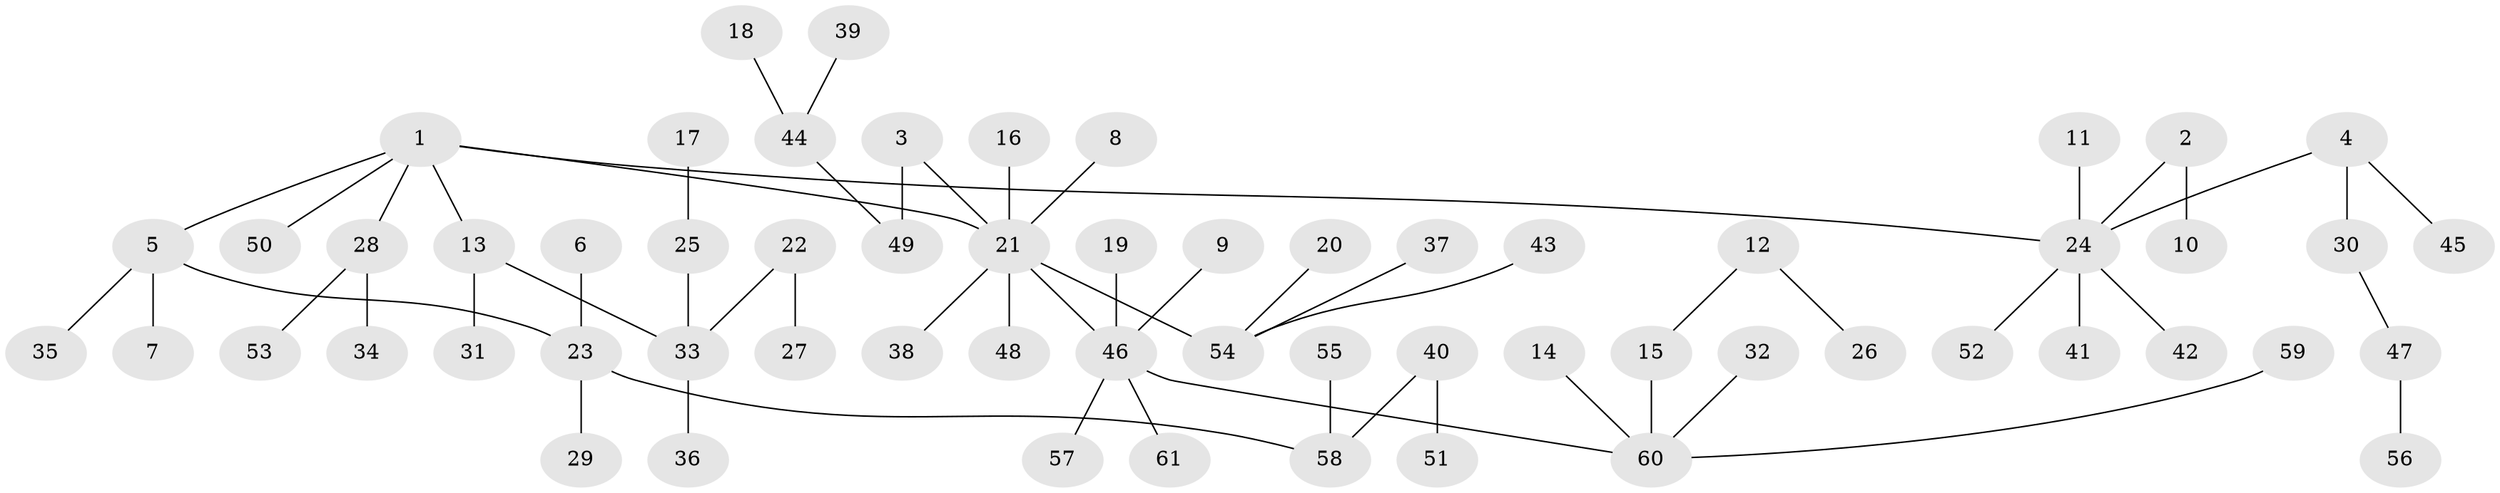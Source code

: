 // original degree distribution, {2: 0.2644628099173554, 6: 0.01652892561983471, 3: 0.1322314049586777, 8: 0.008264462809917356, 4: 0.03305785123966942, 1: 0.5041322314049587, 7: 0.024793388429752067, 5: 0.01652892561983471}
// Generated by graph-tools (version 1.1) at 2025/50/03/09/25 03:50:25]
// undirected, 61 vertices, 60 edges
graph export_dot {
graph [start="1"]
  node [color=gray90,style=filled];
  1;
  2;
  3;
  4;
  5;
  6;
  7;
  8;
  9;
  10;
  11;
  12;
  13;
  14;
  15;
  16;
  17;
  18;
  19;
  20;
  21;
  22;
  23;
  24;
  25;
  26;
  27;
  28;
  29;
  30;
  31;
  32;
  33;
  34;
  35;
  36;
  37;
  38;
  39;
  40;
  41;
  42;
  43;
  44;
  45;
  46;
  47;
  48;
  49;
  50;
  51;
  52;
  53;
  54;
  55;
  56;
  57;
  58;
  59;
  60;
  61;
  1 -- 5 [weight=1.0];
  1 -- 13 [weight=1.0];
  1 -- 21 [weight=1.0];
  1 -- 24 [weight=1.0];
  1 -- 28 [weight=1.0];
  1 -- 50 [weight=1.0];
  2 -- 10 [weight=1.0];
  2 -- 24 [weight=1.0];
  3 -- 21 [weight=1.0];
  3 -- 49 [weight=1.0];
  4 -- 24 [weight=1.0];
  4 -- 30 [weight=1.0];
  4 -- 45 [weight=1.0];
  5 -- 7 [weight=1.0];
  5 -- 23 [weight=1.0];
  5 -- 35 [weight=1.0];
  6 -- 23 [weight=1.0];
  8 -- 21 [weight=1.0];
  9 -- 46 [weight=1.0];
  11 -- 24 [weight=1.0];
  12 -- 15 [weight=1.0];
  12 -- 26 [weight=1.0];
  13 -- 31 [weight=1.0];
  13 -- 33 [weight=1.0];
  14 -- 60 [weight=1.0];
  15 -- 60 [weight=1.0];
  16 -- 21 [weight=1.0];
  17 -- 25 [weight=1.0];
  18 -- 44 [weight=1.0];
  19 -- 46 [weight=1.0];
  20 -- 54 [weight=1.0];
  21 -- 38 [weight=1.0];
  21 -- 46 [weight=1.0];
  21 -- 48 [weight=1.0];
  21 -- 54 [weight=1.0];
  22 -- 27 [weight=1.0];
  22 -- 33 [weight=1.0];
  23 -- 29 [weight=1.0];
  23 -- 58 [weight=1.0];
  24 -- 41 [weight=1.0];
  24 -- 42 [weight=1.0];
  24 -- 52 [weight=1.0];
  25 -- 33 [weight=1.0];
  28 -- 34 [weight=1.0];
  28 -- 53 [weight=1.0];
  30 -- 47 [weight=1.0];
  32 -- 60 [weight=1.0];
  33 -- 36 [weight=1.0];
  37 -- 54 [weight=1.0];
  39 -- 44 [weight=1.0];
  40 -- 51 [weight=1.0];
  40 -- 58 [weight=1.0];
  43 -- 54 [weight=1.0];
  44 -- 49 [weight=1.0];
  46 -- 57 [weight=1.0];
  46 -- 60 [weight=1.0];
  46 -- 61 [weight=1.0];
  47 -- 56 [weight=1.0];
  55 -- 58 [weight=1.0];
  59 -- 60 [weight=1.0];
}
